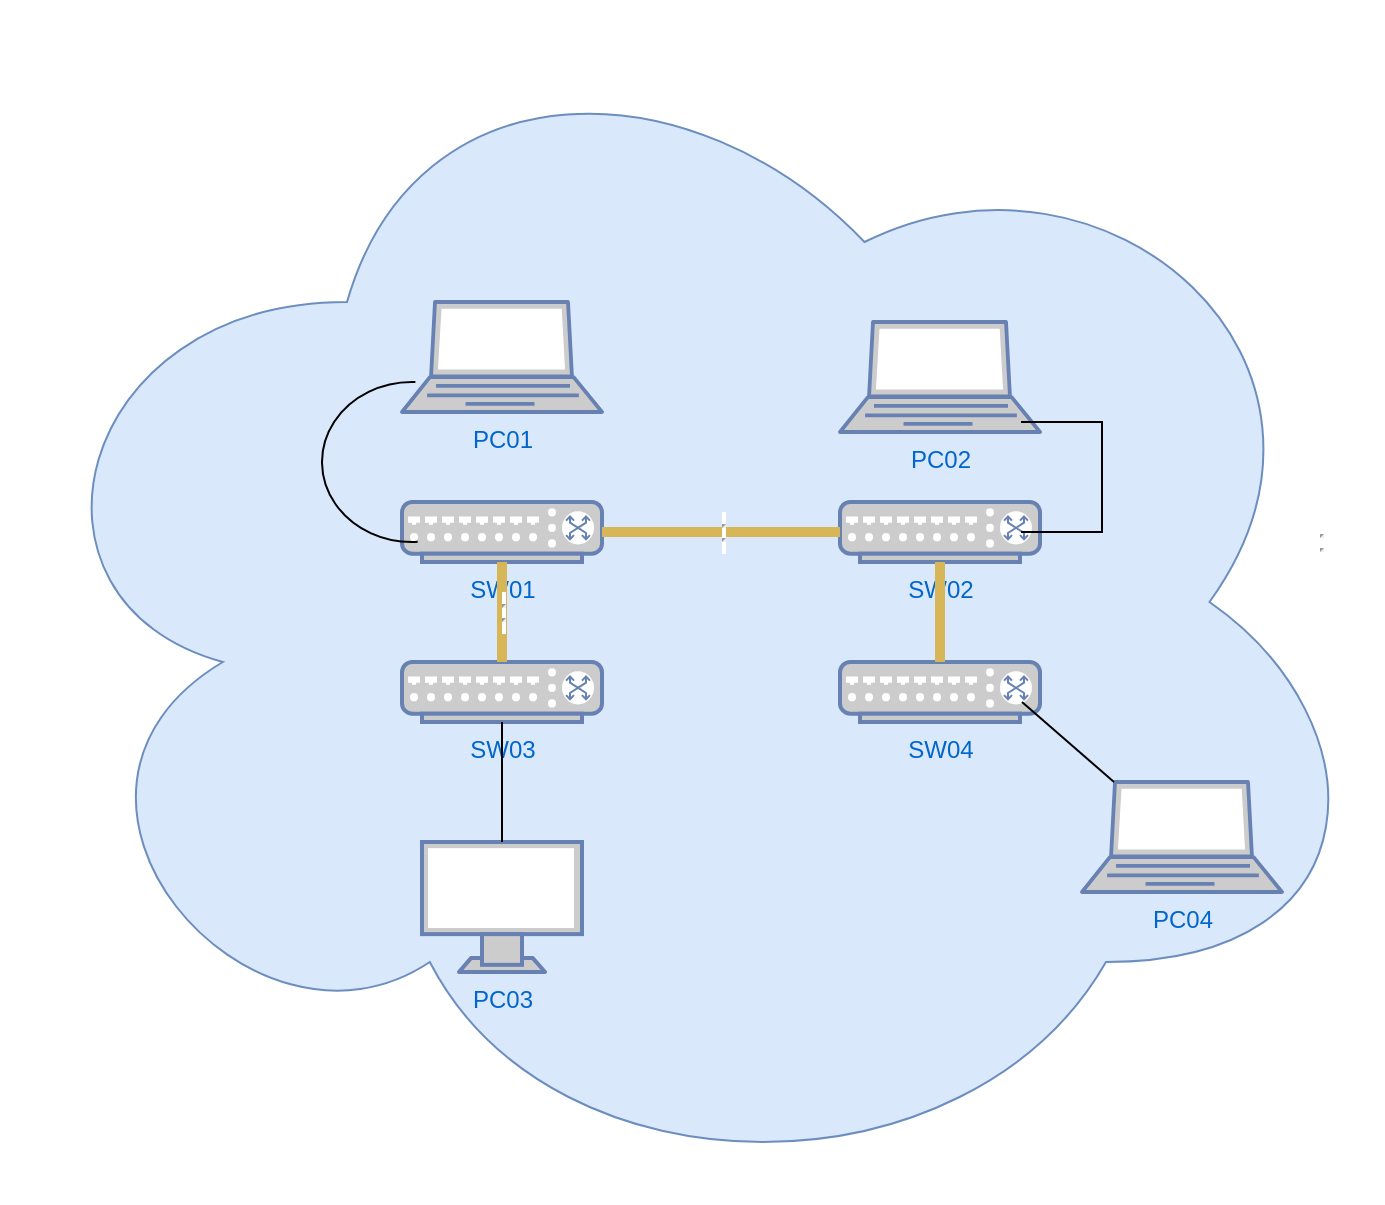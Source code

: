 <mxfile version="26.2.8">
  <diagram name="Page-1" id="E4GbsJVxuftSfTgbTamu">
    <mxGraphModel dx="1871" dy="1696" grid="1" gridSize="10" guides="1" tooltips="1" connect="1" arrows="1" fold="1" page="1" pageScale="1" pageWidth="827" pageHeight="1169" math="0" shadow="0">
      <root>
        <mxCell id="0" />
        <mxCell id="1" parent="0" />
        <mxCell id="pGA-41NVkZTWNaM7PnFw-10" value="" style="ellipse;shape=cloud;whiteSpace=wrap;html=1;fillColor=#dae8fc;strokeColor=#6c8ebf;" vertex="1" parent="1">
          <mxGeometry x="-20" y="-50" width="690" height="600" as="geometry" />
        </mxCell>
        <mxCell id="pGA-41NVkZTWNaM7PnFw-2" value="SW01" style="fontColor=#0066CC;verticalAlign=top;verticalLabelPosition=bottom;labelPosition=center;align=center;html=1;outlineConnect=0;fillColor=#CCCCCC;strokeColor=#6881B3;gradientColor=none;gradientDirection=north;strokeWidth=2;shape=mxgraph.networks.switch;" vertex="1" parent="1">
          <mxGeometry x="180" y="200" width="100" height="30" as="geometry" />
        </mxCell>
        <mxCell id="pGA-41NVkZTWNaM7PnFw-3" value="SW03" style="fontColor=#0066CC;verticalAlign=top;verticalLabelPosition=bottom;labelPosition=center;align=center;html=1;outlineConnect=0;fillColor=#CCCCCC;strokeColor=#6881B3;gradientColor=none;gradientDirection=north;strokeWidth=2;shape=mxgraph.networks.switch;" vertex="1" parent="1">
          <mxGeometry x="180" y="280" width="100" height="30" as="geometry" />
        </mxCell>
        <mxCell id="pGA-41NVkZTWNaM7PnFw-4" value="SW02" style="fontColor=#0066CC;verticalAlign=top;verticalLabelPosition=bottom;labelPosition=center;align=center;html=1;outlineConnect=0;fillColor=#CCCCCC;strokeColor=#6881B3;gradientColor=none;gradientDirection=north;strokeWidth=2;shape=mxgraph.networks.switch;" vertex="1" parent="1">
          <mxGeometry x="399" y="200" width="100" height="30" as="geometry" />
        </mxCell>
        <mxCell id="pGA-41NVkZTWNaM7PnFw-5" value="SW04" style="fontColor=#0066CC;verticalAlign=top;verticalLabelPosition=bottom;labelPosition=center;align=center;html=1;outlineConnect=0;fillColor=#CCCCCC;strokeColor=#6881B3;gradientColor=none;gradientDirection=north;strokeWidth=2;shape=mxgraph.networks.switch;" vertex="1" parent="1">
          <mxGeometry x="399" y="280" width="100" height="30" as="geometry" />
        </mxCell>
        <mxCell id="pGA-41NVkZTWNaM7PnFw-6" value="PC01" style="fontColor=#0066CC;verticalAlign=top;verticalLabelPosition=bottom;labelPosition=center;align=center;html=1;outlineConnect=0;fillColor=#CCCCCC;strokeColor=#6881B3;gradientColor=none;gradientDirection=north;strokeWidth=2;shape=mxgraph.networks.laptop;" vertex="1" parent="1">
          <mxGeometry x="180" y="100" width="100" height="55" as="geometry" />
        </mxCell>
        <mxCell id="pGA-41NVkZTWNaM7PnFw-7" value="PC02" style="fontColor=#0066CC;verticalAlign=top;verticalLabelPosition=bottom;labelPosition=center;align=center;html=1;outlineConnect=0;fillColor=#CCCCCC;strokeColor=#6881B3;gradientColor=none;gradientDirection=north;strokeWidth=2;shape=mxgraph.networks.laptop;" vertex="1" parent="1">
          <mxGeometry x="399" y="110" width="100" height="55" as="geometry" />
        </mxCell>
        <object label="PC03" PC01="" id="pGA-41NVkZTWNaM7PnFw-8">
          <mxCell style="fontColor=#0066CC;verticalAlign=top;verticalLabelPosition=bottom;labelPosition=center;align=center;html=1;outlineConnect=0;fillColor=#CCCCCC;strokeColor=#6881B3;gradientColor=none;gradientDirection=north;strokeWidth=2;shape=mxgraph.networks.monitor;" vertex="1" parent="1">
            <mxGeometry x="190" y="370" width="80" height="65" as="geometry" />
          </mxCell>
        </object>
        <mxCell id="pGA-41NVkZTWNaM7PnFw-9" value="PC04" style="fontColor=#0066CC;verticalAlign=top;verticalLabelPosition=bottom;labelPosition=center;align=center;html=1;outlineConnect=0;fillColor=#CCCCCC;strokeColor=#6881B3;gradientColor=none;gradientDirection=north;strokeWidth=2;shape=mxgraph.networks.laptop;" vertex="1" parent="1">
          <mxGeometry x="520" y="340" width="100" height="55" as="geometry" />
        </mxCell>
        <mxCell id="pGA-41NVkZTWNaM7PnFw-12" value="&lt;hr&gt;&lt;hr&gt;" style="endArrow=none;html=1;rounded=0;exitX=1;exitY=0.5;exitDx=0;exitDy=0;exitPerimeter=0;entryX=0;entryY=0.5;entryDx=0;entryDy=0;entryPerimeter=0;fillColor=#fff2cc;endSize=9;strokeWidth=5;strokeColor=#d6b656;" edge="1" parent="1" source="pGA-41NVkZTWNaM7PnFw-2" target="pGA-41NVkZTWNaM7PnFw-4">
          <mxGeometry width="50" height="50" relative="1" as="geometry">
            <mxPoint x="390" y="260" as="sourcePoint" />
            <mxPoint x="390" y="215" as="targetPoint" />
          </mxGeometry>
        </mxCell>
        <mxCell id="pGA-41NVkZTWNaM7PnFw-17" value="&lt;hr&gt;&lt;hr&gt;" style="endArrow=none;html=1;rounded=0;exitX=0.5;exitY=1;exitDx=0;exitDy=0;exitPerimeter=0;fillColor=#fff2cc;endSize=9;strokeWidth=5;strokeColor=#d6b656;" edge="1" parent="1" source="pGA-41NVkZTWNaM7PnFw-2" target="pGA-41NVkZTWNaM7PnFw-3">
          <mxGeometry width="50" height="50" relative="1" as="geometry">
            <mxPoint x="290" y="225" as="sourcePoint" />
            <mxPoint x="409" y="225" as="targetPoint" />
            <Array as="points">
              <mxPoint x="230" y="260" />
            </Array>
          </mxGeometry>
        </mxCell>
        <mxCell id="pGA-41NVkZTWNaM7PnFw-22" value="&lt;hr&gt;&lt;hr&gt;" style="endArrow=none;html=1;rounded=0;fillColor=#fff2cc;endSize=9;strokeWidth=5;strokeColor=#d6b656;" edge="1" parent="1" source="pGA-41NVkZTWNaM7PnFw-4" target="pGA-41NVkZTWNaM7PnFw-5">
          <mxGeometry x="-1" y="190" width="50" height="50" relative="1" as="geometry">
            <mxPoint x="548.02" y="210" as="sourcePoint" />
            <mxPoint x="299.996" y="298.359" as="targetPoint" />
            <Array as="points" />
            <mxPoint y="-10" as="offset" />
          </mxGeometry>
        </mxCell>
        <mxCell id="pGA-41NVkZTWNaM7PnFw-25" value="" style="verticalLabelPosition=bottom;verticalAlign=top;html=1;shape=mxgraph.basic.arc;startAngle=0.49;endAngle=0.006;" vertex="1" parent="1">
          <mxGeometry x="140" y="140" width="90" height="80" as="geometry" />
        </mxCell>
        <mxCell id="pGA-41NVkZTWNaM7PnFw-28" value="" style="endArrow=none;html=1;rounded=0;" edge="1" parent="1" source="pGA-41NVkZTWNaM7PnFw-8" target="pGA-41NVkZTWNaM7PnFw-3">
          <mxGeometry width="50" height="50" relative="1" as="geometry">
            <mxPoint x="210" y="380" as="sourcePoint" />
            <mxPoint x="260" y="330" as="targetPoint" />
          </mxGeometry>
        </mxCell>
        <mxCell id="pGA-41NVkZTWNaM7PnFw-29" value="" style="endArrow=none;html=1;rounded=0;entryX=0.16;entryY=0;entryDx=0;entryDy=0;entryPerimeter=0;" edge="1" parent="1" target="pGA-41NVkZTWNaM7PnFw-9">
          <mxGeometry width="50" height="50" relative="1" as="geometry">
            <mxPoint x="490" y="300" as="sourcePoint" />
            <mxPoint x="540" y="250" as="targetPoint" />
          </mxGeometry>
        </mxCell>
        <mxCell id="pGA-41NVkZTWNaM7PnFw-31" value="" style="shape=partialRectangle;whiteSpace=wrap;html=1;bottom=1;right=1;left=1;top=0;fillColor=none;routingCenterX=-0.5;direction=north;" vertex="1" parent="1">
          <mxGeometry x="490" y="160" width="40" height="55" as="geometry" />
        </mxCell>
      </root>
    </mxGraphModel>
  </diagram>
</mxfile>
